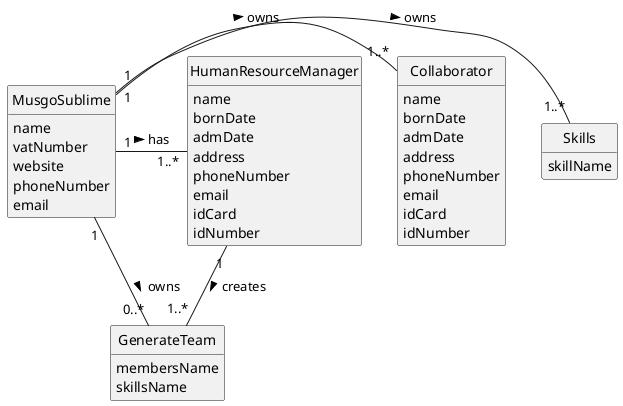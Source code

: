 @startuml
skinparam monochrome true
skinparam packageStyle rectangle
skinparam shadowing false

skinparam classAttributeIconSize 0

hide circle
hide methods

class MusgoSublime {
    name
    vatNumber
    website
    phoneNumber
    email
}

class HumanResourceManager {
    name
    bornDate
    admDate
    address
    phoneNumber
    email
    idCard
    idNumber
}

class Skills {
    skillName
}

class Collaborator {
    name
    bornDate
    admDate
    address
    phoneNumber
    email
    idCard
    idNumber
}

class GenerateTeam {
    membersName
    skillsName
}

MusgoSublime "1" - "1..*" Skills: owns >
MusgoSublime "1" - "1..*" Collaborator: owns >
MusgoSublime "1" - "1..*" HumanResourceManager : has >
MusgoSublime "1" - "0..*" GenerateTeam: owns >
HumanResourceManager "1" -- "1..*" GenerateTeam : creates >
@enduml